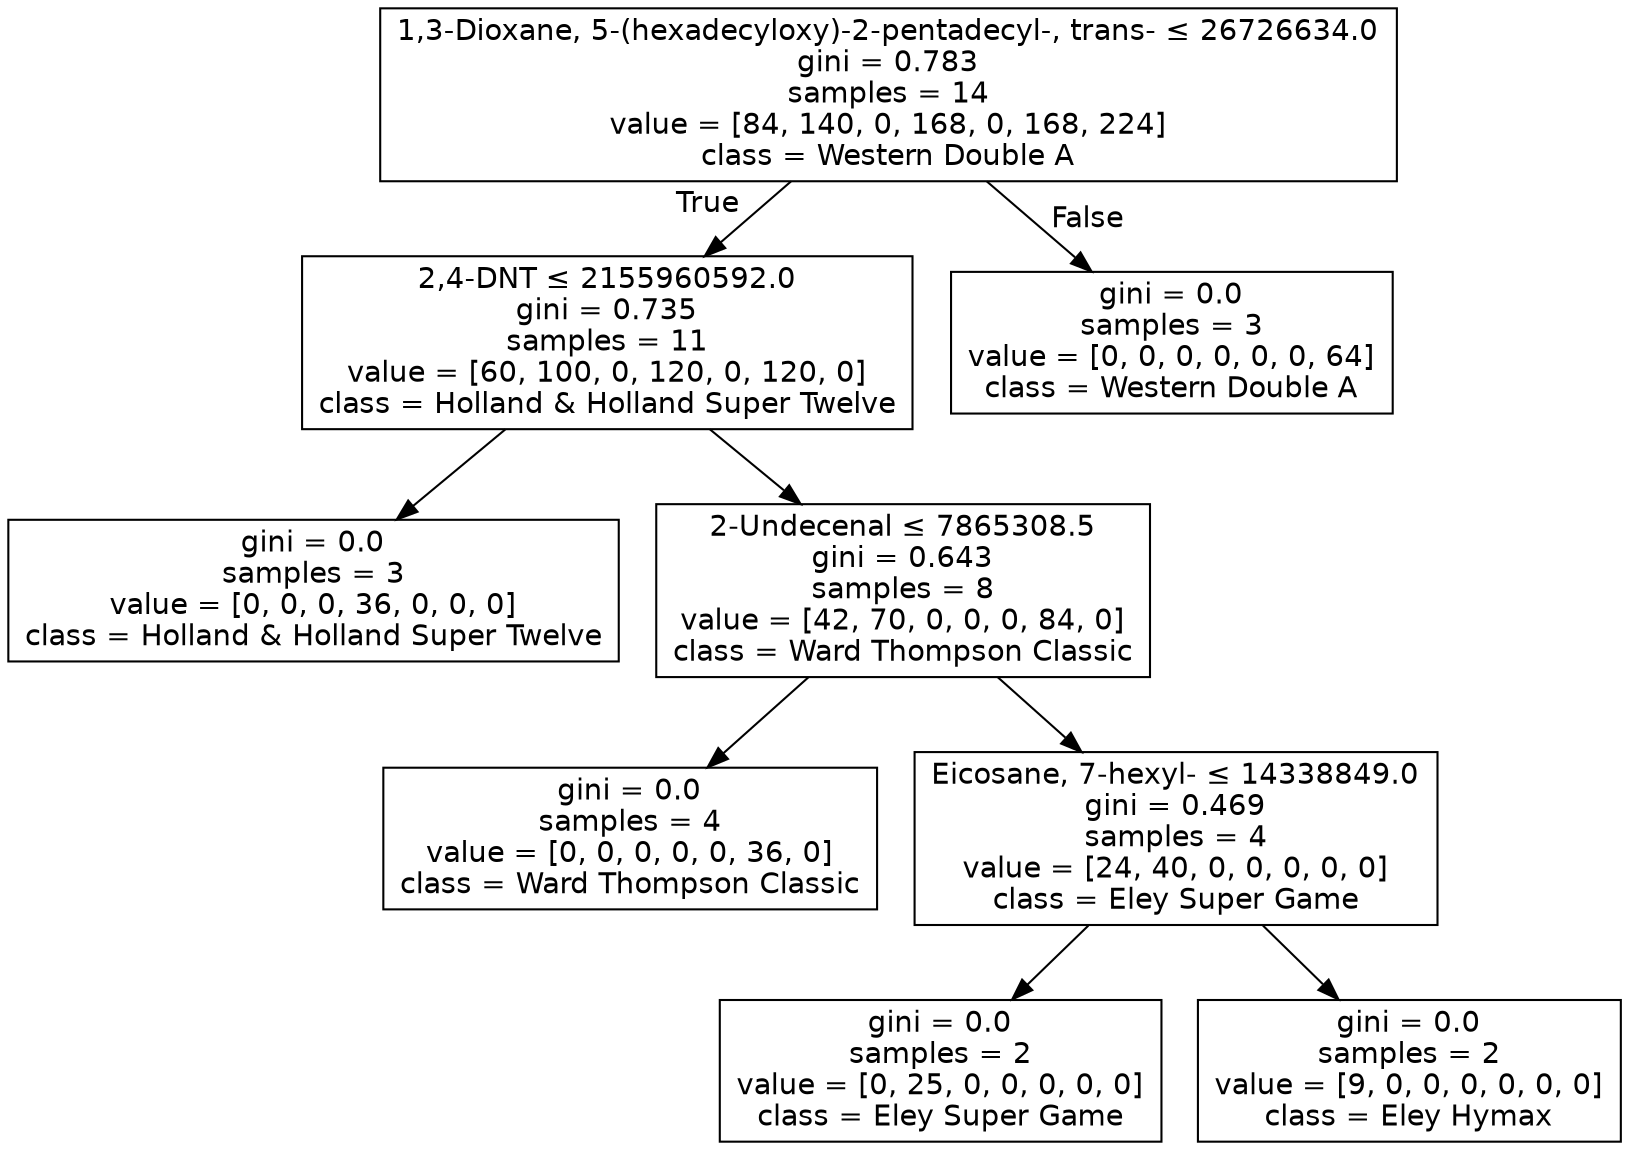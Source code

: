 digraph Tree {
node [shape=box, fontname="helvetica"] ;
edge [fontname="helvetica"] ;
0 [label=<1,3-Dioxane, 5-(hexadecyloxy)-2-pentadecyl-, trans- &le; 26726634.0<br/>gini = 0.783<br/>samples = 14<br/>value = [84, 140, 0, 168, 0, 168, 224]<br/>class = Western Double A>] ;
1 [label=<2,4-DNT &le; 2155960592.0<br/>gini = 0.735<br/>samples = 11<br/>value = [60, 100, 0, 120, 0, 120, 0]<br/>class = Holland &amp; Holland Super Twelve>] ;
0 -> 1 [labeldistance=2.5, labelangle=45, headlabel="True"] ;
2 [label=<gini = 0.0<br/>samples = 3<br/>value = [0, 0, 0, 36, 0, 0, 0]<br/>class = Holland &amp; Holland Super Twelve>] ;
1 -> 2 ;
3 [label=<2-Undecenal &le; 7865308.5<br/>gini = 0.643<br/>samples = 8<br/>value = [42, 70, 0, 0, 0, 84, 0]<br/>class = Ward Thompson Classic>] ;
1 -> 3 ;
4 [label=<gini = 0.0<br/>samples = 4<br/>value = [0, 0, 0, 0, 0, 36, 0]<br/>class = Ward Thompson Classic>] ;
3 -> 4 ;
5 [label=<Eicosane, 7-hexyl- &le; 14338849.0<br/>gini = 0.469<br/>samples = 4<br/>value = [24, 40, 0, 0, 0, 0, 0]<br/>class = Eley Super Game>] ;
3 -> 5 ;
6 [label=<gini = 0.0<br/>samples = 2<br/>value = [0, 25, 0, 0, 0, 0, 0]<br/>class = Eley Super Game>] ;
5 -> 6 ;
7 [label=<gini = 0.0<br/>samples = 2<br/>value = [9, 0, 0, 0, 0, 0, 0]<br/>class = Eley Hymax>] ;
5 -> 7 ;
8 [label=<gini = 0.0<br/>samples = 3<br/>value = [0, 0, 0, 0, 0, 0, 64]<br/>class = Western Double A>] ;
0 -> 8 [labeldistance=2.5, labelangle=-45, headlabel="False"] ;
}
